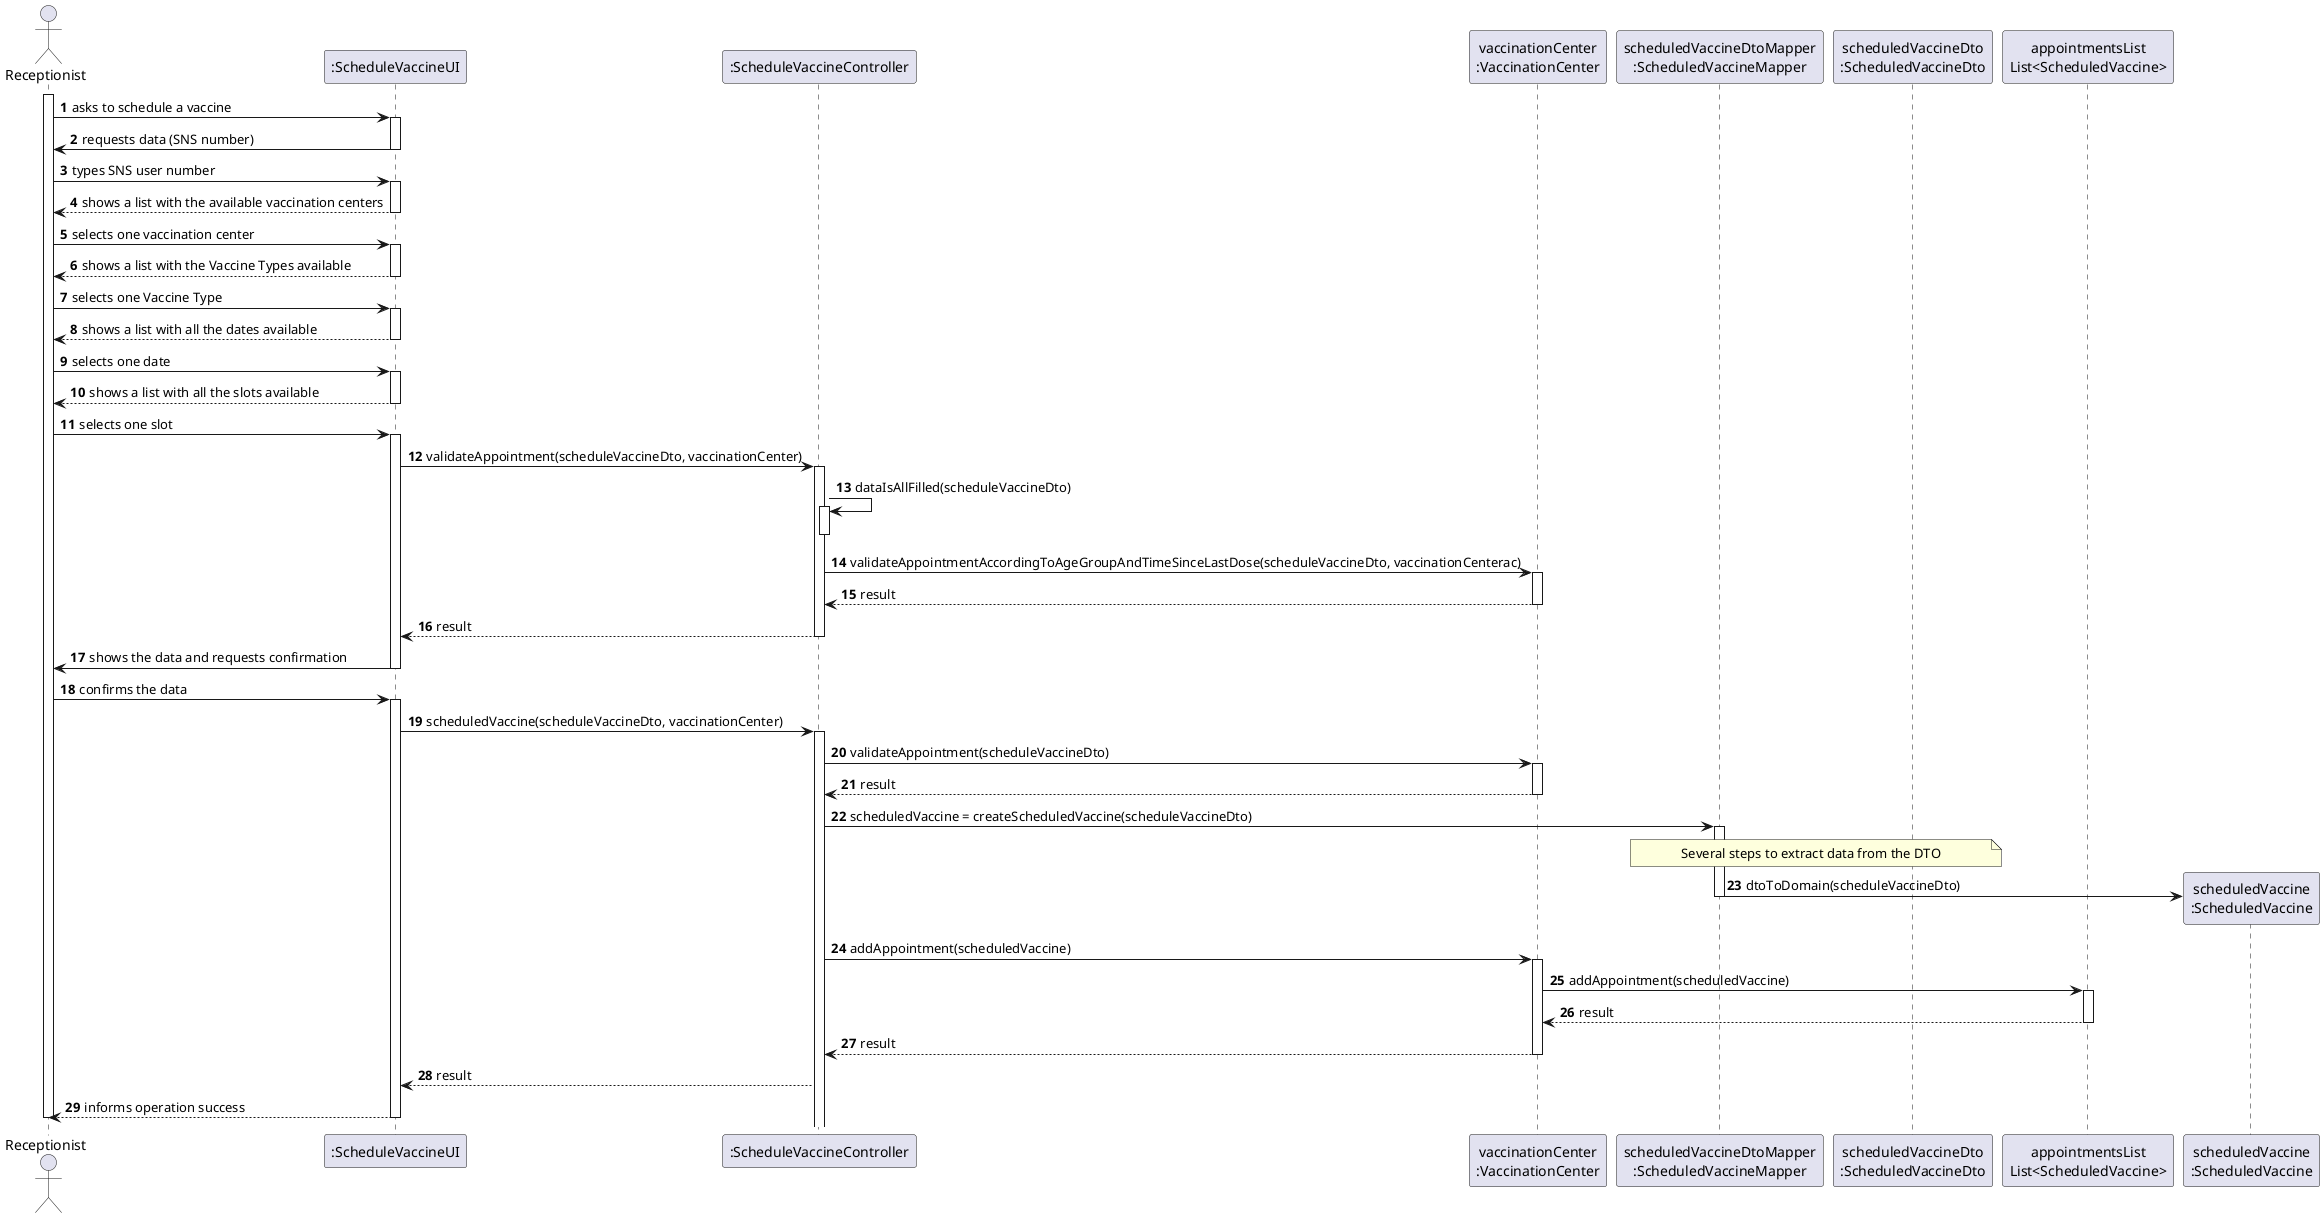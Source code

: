 @startuml

autonumber

actor Receptionist as R

participant ":ScheduleVaccineUI" as UI
participant ":ScheduleVaccineController" as CTRL
participant "vaccinationCenter\n:VaccinationCenter" as VC
participant "scheduledVaccineDtoMapper\n:ScheduledVaccineMapper" as M
participant "scheduledVaccineDto\n:ScheduledVaccineDto" as DTO
participant "appointmentsList\nList<ScheduledVaccine>" as L

'participant "Utils" as U

activate R
R -> UI : asks to schedule a vaccine


activate UI
UI-> R : requests data (SNS number)
deactivate UI
R-> UI : types SNS user number


activate UI
UI --> R : shows a list with the available vaccination centers
deactivate UI
R -> UI : selects one vaccination center


activate UI
 UI --> R : shows a list with the Vaccine Types available
deactivate UI
R -> UI : selects one Vaccine Type


activate UI
 UI --> R : shows a list with all the dates available
deactivate UI
R -> UI : selects one date


activate UI
 UI --> R : shows a list with all the slots available
deactivate UI
R -> UI : selects one slot



activate UI
UI -> CTRL : validateAppointment(scheduleVaccineDto, vaccinationCenter)

activate CTRL
CTRL -> CTRL : dataIsAllFilled(scheduleVaccineDto)
activate CTRL
deactivate CTRL
CTRL -> VC : validateAppointmentAccordingToAgeGroupAndTimeSinceLastDose(scheduleVaccineDto, vaccinationCenterac)

activate VC
VC ---> CTRL : result
deactivate VC


CTRL ---> UI : result
deactivate CTRL

UI -> R : shows the data and requests confirmation
deactivate UI

R -> UI : confirms the data
activate UI

UI -> CTRL : scheduledVaccine(scheduleVaccineDto, vaccinationCenter)
activate CTRL


CTRL -> VC : validateAppointment(scheduleVaccineDto)

activate VC
VC ---> CTRL : result
deactivate VC
CTRL -> M : scheduledVaccine = createScheduledVaccine(scheduleVaccineDto)
activate M
note over M, DTO
Several steps to extract data from the DTO
end note
M -> "scheduledVaccine\n:ScheduledVaccine" ** : dtoToDomain(scheduleVaccineDto)
deactivate M

CTRL -> VC : addAppointment(scheduledVaccine)
activate VC


VC -> L : addAppointment(scheduledVaccine)
activate L
L --> VC : result

deactivate L

VC --> CTRL : result

deactivate VC










CTRL ---> UI : result
UI --> R : informs operation success
deactivate UI
deactivate R
@enduml
